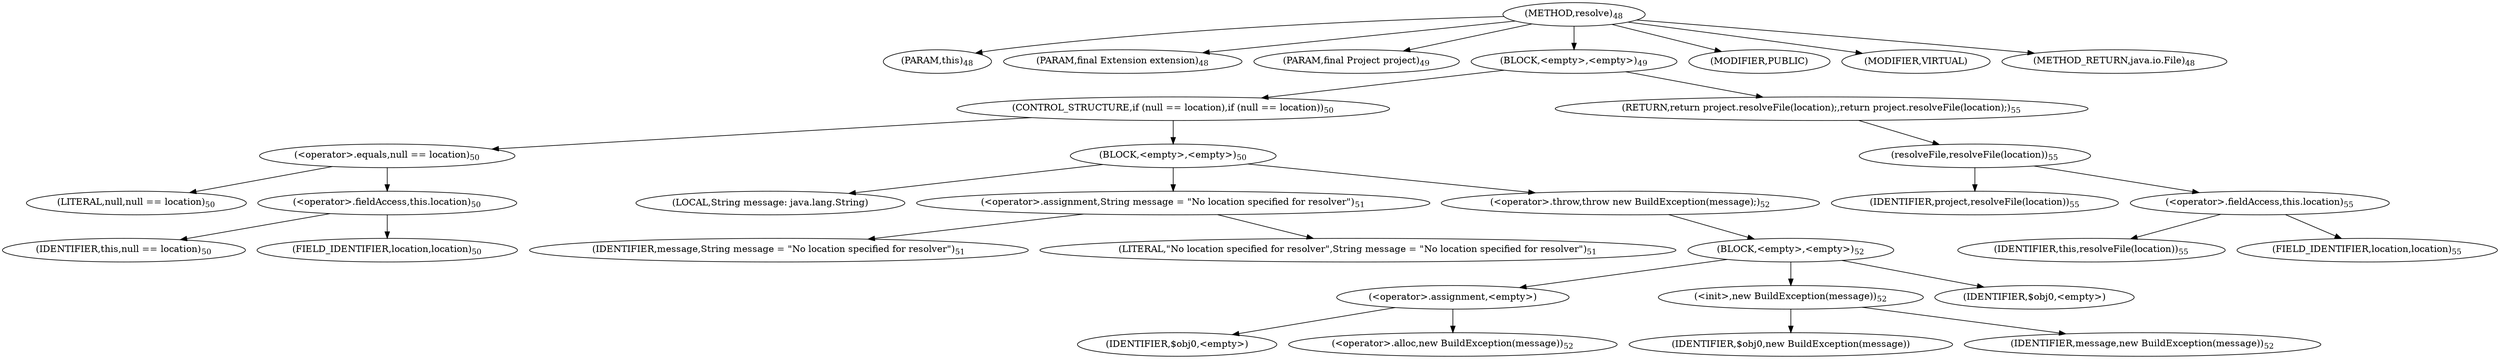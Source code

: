 digraph "resolve" {  
"34" [label = <(METHOD,resolve)<SUB>48</SUB>> ]
"35" [label = <(PARAM,this)<SUB>48</SUB>> ]
"36" [label = <(PARAM,final Extension extension)<SUB>48</SUB>> ]
"37" [label = <(PARAM,final Project project)<SUB>49</SUB>> ]
"38" [label = <(BLOCK,&lt;empty&gt;,&lt;empty&gt;)<SUB>49</SUB>> ]
"39" [label = <(CONTROL_STRUCTURE,if (null == location),if (null == location))<SUB>50</SUB>> ]
"40" [label = <(&lt;operator&gt;.equals,null == location)<SUB>50</SUB>> ]
"41" [label = <(LITERAL,null,null == location)<SUB>50</SUB>> ]
"42" [label = <(&lt;operator&gt;.fieldAccess,this.location)<SUB>50</SUB>> ]
"43" [label = <(IDENTIFIER,this,null == location)<SUB>50</SUB>> ]
"44" [label = <(FIELD_IDENTIFIER,location,location)<SUB>50</SUB>> ]
"45" [label = <(BLOCK,&lt;empty&gt;,&lt;empty&gt;)<SUB>50</SUB>> ]
"46" [label = <(LOCAL,String message: java.lang.String)> ]
"47" [label = <(&lt;operator&gt;.assignment,String message = &quot;No location specified for resolver&quot;)<SUB>51</SUB>> ]
"48" [label = <(IDENTIFIER,message,String message = &quot;No location specified for resolver&quot;)<SUB>51</SUB>> ]
"49" [label = <(LITERAL,&quot;No location specified for resolver&quot;,String message = &quot;No location specified for resolver&quot;)<SUB>51</SUB>> ]
"50" [label = <(&lt;operator&gt;.throw,throw new BuildException(message);)<SUB>52</SUB>> ]
"51" [label = <(BLOCK,&lt;empty&gt;,&lt;empty&gt;)<SUB>52</SUB>> ]
"52" [label = <(&lt;operator&gt;.assignment,&lt;empty&gt;)> ]
"53" [label = <(IDENTIFIER,$obj0,&lt;empty&gt;)> ]
"54" [label = <(&lt;operator&gt;.alloc,new BuildException(message))<SUB>52</SUB>> ]
"55" [label = <(&lt;init&gt;,new BuildException(message))<SUB>52</SUB>> ]
"56" [label = <(IDENTIFIER,$obj0,new BuildException(message))> ]
"57" [label = <(IDENTIFIER,message,new BuildException(message))<SUB>52</SUB>> ]
"58" [label = <(IDENTIFIER,$obj0,&lt;empty&gt;)> ]
"59" [label = <(RETURN,return project.resolveFile(location);,return project.resolveFile(location);)<SUB>55</SUB>> ]
"60" [label = <(resolveFile,resolveFile(location))<SUB>55</SUB>> ]
"61" [label = <(IDENTIFIER,project,resolveFile(location))<SUB>55</SUB>> ]
"62" [label = <(&lt;operator&gt;.fieldAccess,this.location)<SUB>55</SUB>> ]
"63" [label = <(IDENTIFIER,this,resolveFile(location))<SUB>55</SUB>> ]
"64" [label = <(FIELD_IDENTIFIER,location,location)<SUB>55</SUB>> ]
"65" [label = <(MODIFIER,PUBLIC)> ]
"66" [label = <(MODIFIER,VIRTUAL)> ]
"67" [label = <(METHOD_RETURN,java.io.File)<SUB>48</SUB>> ]
  "34" -> "35" 
  "34" -> "36" 
  "34" -> "37" 
  "34" -> "38" 
  "34" -> "65" 
  "34" -> "66" 
  "34" -> "67" 
  "38" -> "39" 
  "38" -> "59" 
  "39" -> "40" 
  "39" -> "45" 
  "40" -> "41" 
  "40" -> "42" 
  "42" -> "43" 
  "42" -> "44" 
  "45" -> "46" 
  "45" -> "47" 
  "45" -> "50" 
  "47" -> "48" 
  "47" -> "49" 
  "50" -> "51" 
  "51" -> "52" 
  "51" -> "55" 
  "51" -> "58" 
  "52" -> "53" 
  "52" -> "54" 
  "55" -> "56" 
  "55" -> "57" 
  "59" -> "60" 
  "60" -> "61" 
  "60" -> "62" 
  "62" -> "63" 
  "62" -> "64" 
}
